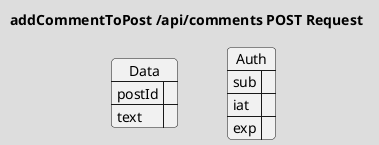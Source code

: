 @startuml addCommentToPost-Request
!theme toy
title "addCommentToPost /api/comments POST Request"

json Data {
    "postId": "",
    "text": ""
}

json Auth {
    "sub": "",
    "iat": "",
    "exp": ""
}
@enduml
@startuml addCommentToPost-Response
!theme toy
title "addCommentToPost /api/comments POST Response"

json Data {
    "commentId": ""
}
@enduml
